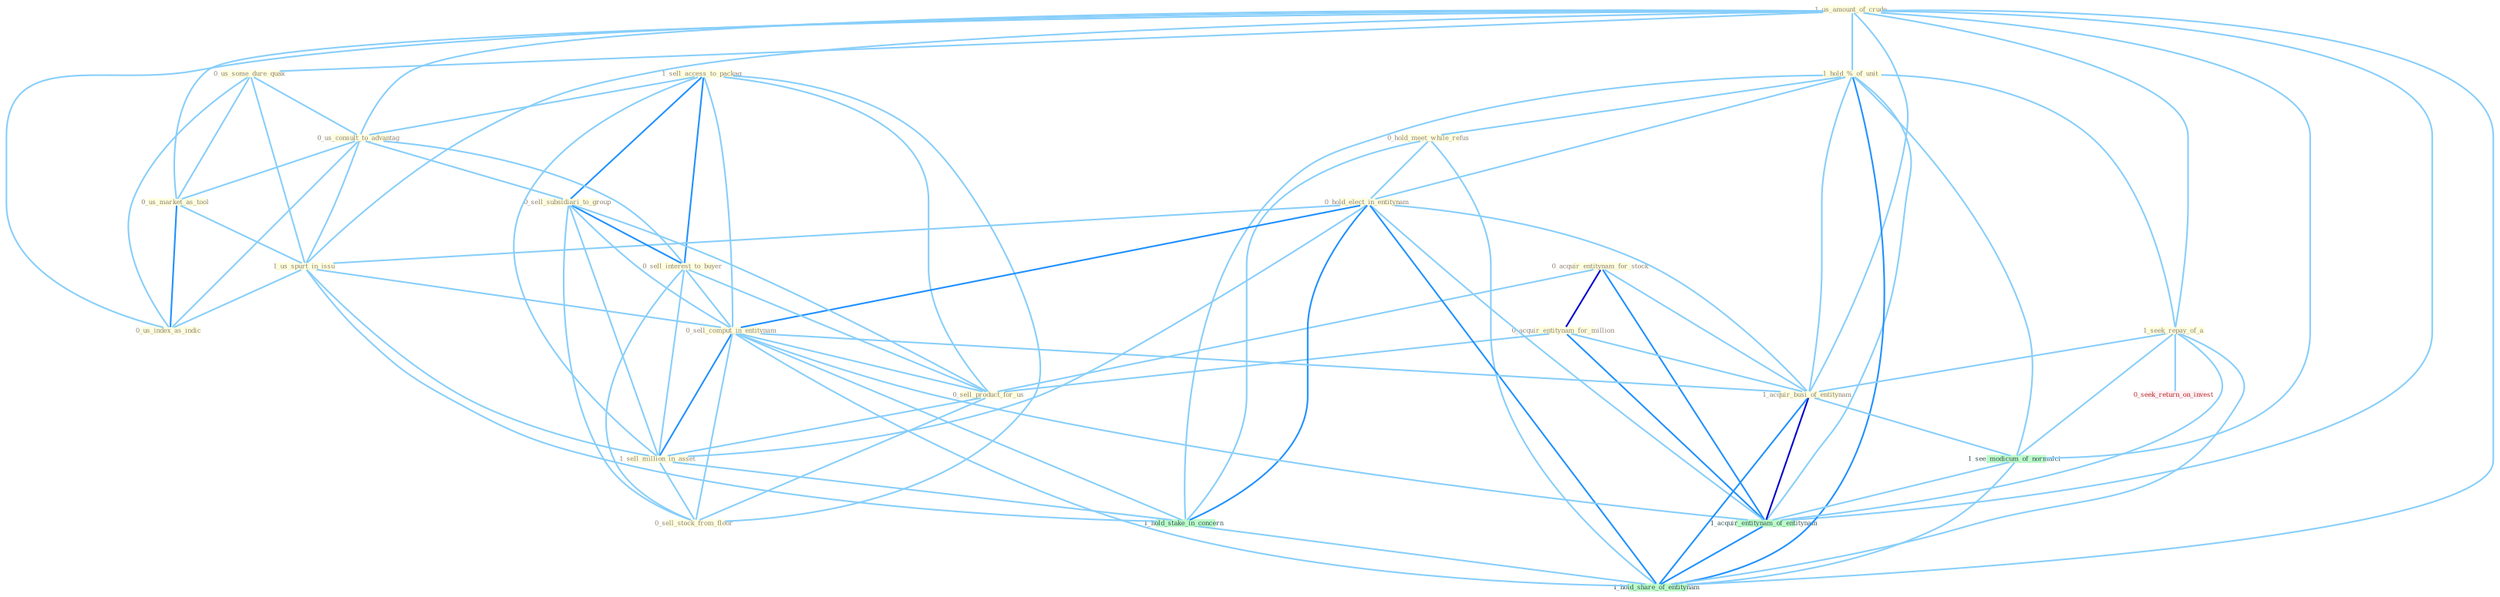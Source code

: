 Graph G{ 
    node
    [shape=polygon,style=filled,width=.5,height=.06,color="#BDFCC9",fixedsize=true,fontsize=4,
    fontcolor="#2f4f4f"];
    {node
    [color="#ffffe0", fontcolor="#8b7d6b"] "1_us_amount_of_crude " "1_hold_%_of_unit " "0_hold_meet_while_refus " "1_sell_access_to_packag " "0_us_some_dure_quak " "0_us_consult_to_advantag " "0_acquir_entitynam_for_stock " "0_acquir_entitynam_for_million " "0_hold_elect_in_entitynam " "0_us_market_as_tool " "0_sell_subsidiari_to_group " "1_seek_repay_of_a " "0_sell_interest_to_buyer " "1_us_spurt_in_issu " "0_us_index_as_indic " "0_sell_comput_in_entitynam " "0_sell_product_for_us " "1_sell_million_in_asset " "1_acquir_busi_of_entitynam " "0_sell_stock_from_floor "}
{node [color="#fff0f5", fontcolor="#b22222"] "0_seek_return_on_invest "}
edge [color="#B0E2FF"];

	"1_us_amount_of_crude " -- "1_hold_%_of_unit " [w="1", color="#87cefa" ];
	"1_us_amount_of_crude " -- "0_us_some_dure_quak " [w="1", color="#87cefa" ];
	"1_us_amount_of_crude " -- "0_us_consult_to_advantag " [w="1", color="#87cefa" ];
	"1_us_amount_of_crude " -- "0_us_market_as_tool " [w="1", color="#87cefa" ];
	"1_us_amount_of_crude " -- "1_seek_repay_of_a " [w="1", color="#87cefa" ];
	"1_us_amount_of_crude " -- "1_us_spurt_in_issu " [w="1", color="#87cefa" ];
	"1_us_amount_of_crude " -- "0_us_index_as_indic " [w="1", color="#87cefa" ];
	"1_us_amount_of_crude " -- "1_acquir_busi_of_entitynam " [w="1", color="#87cefa" ];
	"1_us_amount_of_crude " -- "1_see_modicum_of_normalci " [w="1", color="#87cefa" ];
	"1_us_amount_of_crude " -- "1_acquir_entitynam_of_entitynam " [w="1", color="#87cefa" ];
	"1_us_amount_of_crude " -- "1_hold_share_of_entitynam " [w="1", color="#87cefa" ];
	"1_hold_%_of_unit " -- "0_hold_meet_while_refus " [w="1", color="#87cefa" ];
	"1_hold_%_of_unit " -- "0_hold_elect_in_entitynam " [w="1", color="#87cefa" ];
	"1_hold_%_of_unit " -- "1_seek_repay_of_a " [w="1", color="#87cefa" ];
	"1_hold_%_of_unit " -- "1_acquir_busi_of_entitynam " [w="1", color="#87cefa" ];
	"1_hold_%_of_unit " -- "1_hold_stake_in_concern " [w="1", color="#87cefa" ];
	"1_hold_%_of_unit " -- "1_see_modicum_of_normalci " [w="1", color="#87cefa" ];
	"1_hold_%_of_unit " -- "1_acquir_entitynam_of_entitynam " [w="1", color="#87cefa" ];
	"1_hold_%_of_unit " -- "1_hold_share_of_entitynam " [w="2", color="#1e90ff" , len=0.8];
	"0_hold_meet_while_refus " -- "0_hold_elect_in_entitynam " [w="1", color="#87cefa" ];
	"0_hold_meet_while_refus " -- "1_hold_stake_in_concern " [w="1", color="#87cefa" ];
	"0_hold_meet_while_refus " -- "1_hold_share_of_entitynam " [w="1", color="#87cefa" ];
	"1_sell_access_to_packag " -- "0_us_consult_to_advantag " [w="1", color="#87cefa" ];
	"1_sell_access_to_packag " -- "0_sell_subsidiari_to_group " [w="2", color="#1e90ff" , len=0.8];
	"1_sell_access_to_packag " -- "0_sell_interest_to_buyer " [w="2", color="#1e90ff" , len=0.8];
	"1_sell_access_to_packag " -- "0_sell_comput_in_entitynam " [w="1", color="#87cefa" ];
	"1_sell_access_to_packag " -- "0_sell_product_for_us " [w="1", color="#87cefa" ];
	"1_sell_access_to_packag " -- "1_sell_million_in_asset " [w="1", color="#87cefa" ];
	"1_sell_access_to_packag " -- "0_sell_stock_from_floor " [w="1", color="#87cefa" ];
	"0_us_some_dure_quak " -- "0_us_consult_to_advantag " [w="1", color="#87cefa" ];
	"0_us_some_dure_quak " -- "0_us_market_as_tool " [w="1", color="#87cefa" ];
	"0_us_some_dure_quak " -- "1_us_spurt_in_issu " [w="1", color="#87cefa" ];
	"0_us_some_dure_quak " -- "0_us_index_as_indic " [w="1", color="#87cefa" ];
	"0_us_consult_to_advantag " -- "0_us_market_as_tool " [w="1", color="#87cefa" ];
	"0_us_consult_to_advantag " -- "0_sell_subsidiari_to_group " [w="1", color="#87cefa" ];
	"0_us_consult_to_advantag " -- "0_sell_interest_to_buyer " [w="1", color="#87cefa" ];
	"0_us_consult_to_advantag " -- "1_us_spurt_in_issu " [w="1", color="#87cefa" ];
	"0_us_consult_to_advantag " -- "0_us_index_as_indic " [w="1", color="#87cefa" ];
	"0_acquir_entitynam_for_stock " -- "0_acquir_entitynam_for_million " [w="3", color="#0000cd" , len=0.6];
	"0_acquir_entitynam_for_stock " -- "0_sell_product_for_us " [w="1", color="#87cefa" ];
	"0_acquir_entitynam_for_stock " -- "1_acquir_busi_of_entitynam " [w="1", color="#87cefa" ];
	"0_acquir_entitynam_for_stock " -- "1_acquir_entitynam_of_entitynam " [w="2", color="#1e90ff" , len=0.8];
	"0_acquir_entitynam_for_million " -- "0_sell_product_for_us " [w="1", color="#87cefa" ];
	"0_acquir_entitynam_for_million " -- "1_acquir_busi_of_entitynam " [w="1", color="#87cefa" ];
	"0_acquir_entitynam_for_million " -- "1_acquir_entitynam_of_entitynam " [w="2", color="#1e90ff" , len=0.8];
	"0_hold_elect_in_entitynam " -- "1_us_spurt_in_issu " [w="1", color="#87cefa" ];
	"0_hold_elect_in_entitynam " -- "0_sell_comput_in_entitynam " [w="2", color="#1e90ff" , len=0.8];
	"0_hold_elect_in_entitynam " -- "1_sell_million_in_asset " [w="1", color="#87cefa" ];
	"0_hold_elect_in_entitynam " -- "1_acquir_busi_of_entitynam " [w="1", color="#87cefa" ];
	"0_hold_elect_in_entitynam " -- "1_hold_stake_in_concern " [w="2", color="#1e90ff" , len=0.8];
	"0_hold_elect_in_entitynam " -- "1_acquir_entitynam_of_entitynam " [w="1", color="#87cefa" ];
	"0_hold_elect_in_entitynam " -- "1_hold_share_of_entitynam " [w="2", color="#1e90ff" , len=0.8];
	"0_us_market_as_tool " -- "1_us_spurt_in_issu " [w="1", color="#87cefa" ];
	"0_us_market_as_tool " -- "0_us_index_as_indic " [w="2", color="#1e90ff" , len=0.8];
	"0_sell_subsidiari_to_group " -- "0_sell_interest_to_buyer " [w="2", color="#1e90ff" , len=0.8];
	"0_sell_subsidiari_to_group " -- "0_sell_comput_in_entitynam " [w="1", color="#87cefa" ];
	"0_sell_subsidiari_to_group " -- "0_sell_product_for_us " [w="1", color="#87cefa" ];
	"0_sell_subsidiari_to_group " -- "1_sell_million_in_asset " [w="1", color="#87cefa" ];
	"0_sell_subsidiari_to_group " -- "0_sell_stock_from_floor " [w="1", color="#87cefa" ];
	"1_seek_repay_of_a " -- "1_acquir_busi_of_entitynam " [w="1", color="#87cefa" ];
	"1_seek_repay_of_a " -- "0_seek_return_on_invest " [w="1", color="#87cefa" ];
	"1_seek_repay_of_a " -- "1_see_modicum_of_normalci " [w="1", color="#87cefa" ];
	"1_seek_repay_of_a " -- "1_acquir_entitynam_of_entitynam " [w="1", color="#87cefa" ];
	"1_seek_repay_of_a " -- "1_hold_share_of_entitynam " [w="1", color="#87cefa" ];
	"0_sell_interest_to_buyer " -- "0_sell_comput_in_entitynam " [w="1", color="#87cefa" ];
	"0_sell_interest_to_buyer " -- "0_sell_product_for_us " [w="1", color="#87cefa" ];
	"0_sell_interest_to_buyer " -- "1_sell_million_in_asset " [w="1", color="#87cefa" ];
	"0_sell_interest_to_buyer " -- "0_sell_stock_from_floor " [w="1", color="#87cefa" ];
	"1_us_spurt_in_issu " -- "0_us_index_as_indic " [w="1", color="#87cefa" ];
	"1_us_spurt_in_issu " -- "0_sell_comput_in_entitynam " [w="1", color="#87cefa" ];
	"1_us_spurt_in_issu " -- "1_sell_million_in_asset " [w="1", color="#87cefa" ];
	"1_us_spurt_in_issu " -- "1_hold_stake_in_concern " [w="1", color="#87cefa" ];
	"0_sell_comput_in_entitynam " -- "0_sell_product_for_us " [w="1", color="#87cefa" ];
	"0_sell_comput_in_entitynam " -- "1_sell_million_in_asset " [w="2", color="#1e90ff" , len=0.8];
	"0_sell_comput_in_entitynam " -- "1_acquir_busi_of_entitynam " [w="1", color="#87cefa" ];
	"0_sell_comput_in_entitynam " -- "0_sell_stock_from_floor " [w="1", color="#87cefa" ];
	"0_sell_comput_in_entitynam " -- "1_hold_stake_in_concern " [w="1", color="#87cefa" ];
	"0_sell_comput_in_entitynam " -- "1_acquir_entitynam_of_entitynam " [w="1", color="#87cefa" ];
	"0_sell_comput_in_entitynam " -- "1_hold_share_of_entitynam " [w="1", color="#87cefa" ];
	"0_sell_product_for_us " -- "1_sell_million_in_asset " [w="1", color="#87cefa" ];
	"0_sell_product_for_us " -- "0_sell_stock_from_floor " [w="1", color="#87cefa" ];
	"1_sell_million_in_asset " -- "0_sell_stock_from_floor " [w="1", color="#87cefa" ];
	"1_sell_million_in_asset " -- "1_hold_stake_in_concern " [w="1", color="#87cefa" ];
	"1_acquir_busi_of_entitynam " -- "1_see_modicum_of_normalci " [w="1", color="#87cefa" ];
	"1_acquir_busi_of_entitynam " -- "1_acquir_entitynam_of_entitynam " [w="3", color="#0000cd" , len=0.6];
	"1_acquir_busi_of_entitynam " -- "1_hold_share_of_entitynam " [w="2", color="#1e90ff" , len=0.8];
	"1_hold_stake_in_concern " -- "1_hold_share_of_entitynam " [w="1", color="#87cefa" ];
	"1_see_modicum_of_normalci " -- "1_acquir_entitynam_of_entitynam " [w="1", color="#87cefa" ];
	"1_see_modicum_of_normalci " -- "1_hold_share_of_entitynam " [w="1", color="#87cefa" ];
	"1_acquir_entitynam_of_entitynam " -- "1_hold_share_of_entitynam " [w="2", color="#1e90ff" , len=0.8];
}